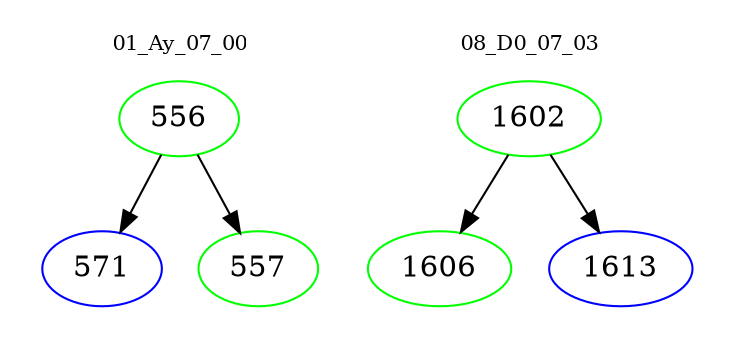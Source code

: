digraph{
subgraph cluster_0 {
color = white
label = "01_Ay_07_00";
fontsize=10;
T0_556 [label="556", color="green"]
T0_556 -> T0_571 [color="black"]
T0_571 [label="571", color="blue"]
T0_556 -> T0_557 [color="black"]
T0_557 [label="557", color="green"]
}
subgraph cluster_1 {
color = white
label = "08_D0_07_03";
fontsize=10;
T1_1602 [label="1602", color="green"]
T1_1602 -> T1_1606 [color="black"]
T1_1606 [label="1606", color="green"]
T1_1602 -> T1_1613 [color="black"]
T1_1613 [label="1613", color="blue"]
}
}
